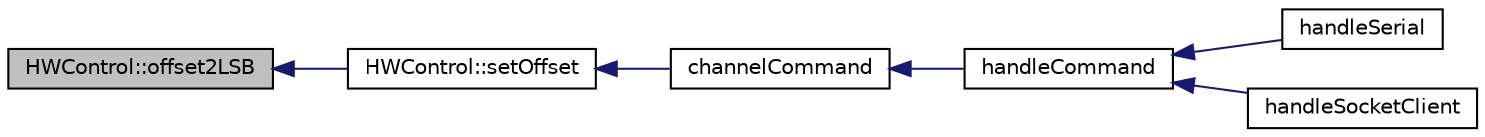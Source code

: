 digraph "HWControl::offset2LSB"
{
  edge [fontname="Helvetica",fontsize="10",labelfontname="Helvetica",labelfontsize="10"];
  node [fontname="Helvetica",fontsize="10",shape=record];
  rankdir="LR";
  Node60 [label="HWControl::offset2LSB",height=0.2,width=0.4,color="black", fillcolor="grey75", style="filled", fontcolor="black"];
  Node60 -> Node61 [dir="back",color="midnightblue",fontsize="10",style="solid",fontname="Helvetica"];
  Node61 [label="HWControl::setOffset",height=0.2,width=0.4,color="black", fillcolor="white", style="filled",URL="$class_h_w_control.html#ad28a55ee9d035a58b31c94cc5c8801c0"];
  Node61 -> Node62 [dir="back",color="midnightblue",fontsize="10",style="solid",fontname="Helvetica"];
  Node62 [label="channelCommand",height=0.2,width=0.4,color="black", fillcolor="white", style="filled",URL="$handle_controls_8cpp.html#ac86dda0ebfc3d22905317403e9344458"];
  Node62 -> Node63 [dir="back",color="midnightblue",fontsize="10",style="solid",fontname="Helvetica"];
  Node63 [label="handleCommand",height=0.2,width=0.4,color="black", fillcolor="white", style="filled",URL="$handle_controls_8h.html#a4acbbcfe3d8e6d51b3b88c436394f69c"];
  Node63 -> Node64 [dir="back",color="midnightblue",fontsize="10",style="solid",fontname="Helvetica"];
  Node64 [label="handleSerial",height=0.2,width=0.4,color="black", fillcolor="white", style="filled",URL="$handle_controls_8h.html#adfe2fbf5c353b826657ce504ad1713ee"];
  Node63 -> Node65 [dir="back",color="midnightblue",fontsize="10",style="solid",fontname="Helvetica"];
  Node65 [label="handleSocketClient",height=0.2,width=0.4,color="black", fillcolor="white", style="filled",URL="$_my_wi_fi_8h.html#ac83abf0f34d8a4da2128e9e70a4f3d41"];
}
